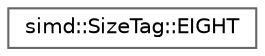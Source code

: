 digraph "Graphical Class Hierarchy"
{
 // LATEX_PDF_SIZE
  bgcolor="transparent";
  edge [fontname=Helvetica,fontsize=10,labelfontname=Helvetica,labelfontsize=10];
  node [fontname=Helvetica,fontsize=10,shape=box,height=0.2,width=0.4];
  rankdir="LR";
  Node0 [id="Node000000",label="simd::SizeTag::EIGHT",height=0.2,width=0.4,color="grey40", fillcolor="white", style="filled",URL="$structsimd_1_1SizeTag_1_1EIGHT.html",tooltip=" "];
}
